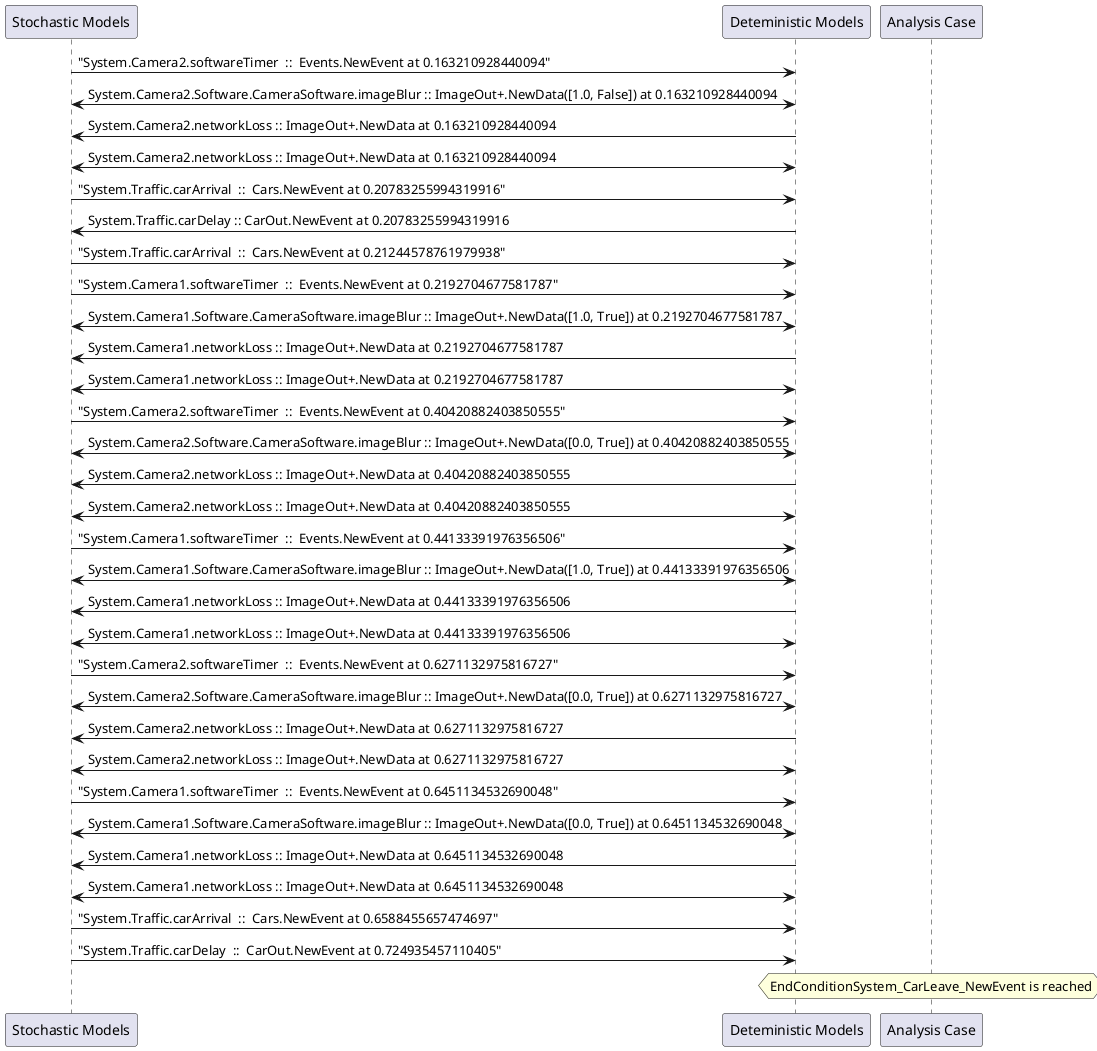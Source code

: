 
	@startuml
	participant "Stochastic Models" as stochmodel
	participant "Deteministic Models" as detmodel
	participant "Analysis Case" as analysis
	{25444_stop} stochmodel -> detmodel : "System.Camera2.softwareTimer  ::  Events.NewEvent at 0.163210928440094"
detmodel <-> stochmodel : System.Camera2.Software.CameraSoftware.imageBlur :: ImageOut+.NewData([1.0, False]) at 0.163210928440094
detmodel -> stochmodel : System.Camera2.networkLoss :: ImageOut+.NewData at 0.163210928440094
detmodel <-> stochmodel : System.Camera2.networkLoss :: ImageOut+.NewData at 0.163210928440094
{25459_stop} stochmodel -> detmodel : "System.Traffic.carArrival  ::  Cars.NewEvent at 0.20783255994319916"
{25467_start} detmodel -> stochmodel : System.Traffic.carDelay :: CarOut.NewEvent at 0.20783255994319916
{25460_stop} stochmodel -> detmodel : "System.Traffic.carArrival  ::  Cars.NewEvent at 0.21244578761979938"
{25429_stop} stochmodel -> detmodel : "System.Camera1.softwareTimer  ::  Events.NewEvent at 0.2192704677581787"
detmodel <-> stochmodel : System.Camera1.Software.CameraSoftware.imageBlur :: ImageOut+.NewData([1.0, True]) at 0.2192704677581787
detmodel -> stochmodel : System.Camera1.networkLoss :: ImageOut+.NewData at 0.2192704677581787
detmodel <-> stochmodel : System.Camera1.networkLoss :: ImageOut+.NewData at 0.2192704677581787
{25445_stop} stochmodel -> detmodel : "System.Camera2.softwareTimer  ::  Events.NewEvent at 0.40420882403850555"
detmodel <-> stochmodel : System.Camera2.Software.CameraSoftware.imageBlur :: ImageOut+.NewData([0.0, True]) at 0.40420882403850555
detmodel -> stochmodel : System.Camera2.networkLoss :: ImageOut+.NewData at 0.40420882403850555
detmodel <-> stochmodel : System.Camera2.networkLoss :: ImageOut+.NewData at 0.40420882403850555
{25430_stop} stochmodel -> detmodel : "System.Camera1.softwareTimer  ::  Events.NewEvent at 0.44133391976356506"
detmodel <-> stochmodel : System.Camera1.Software.CameraSoftware.imageBlur :: ImageOut+.NewData([1.0, True]) at 0.44133391976356506
detmodel -> stochmodel : System.Camera1.networkLoss :: ImageOut+.NewData at 0.44133391976356506
detmodel <-> stochmodel : System.Camera1.networkLoss :: ImageOut+.NewData at 0.44133391976356506
{25446_stop} stochmodel -> detmodel : "System.Camera2.softwareTimer  ::  Events.NewEvent at 0.6271132975816727"
detmodel <-> stochmodel : System.Camera2.Software.CameraSoftware.imageBlur :: ImageOut+.NewData([0.0, True]) at 0.6271132975816727
detmodel -> stochmodel : System.Camera2.networkLoss :: ImageOut+.NewData at 0.6271132975816727
detmodel <-> stochmodel : System.Camera2.networkLoss :: ImageOut+.NewData at 0.6271132975816727
{25431_stop} stochmodel -> detmodel : "System.Camera1.softwareTimer  ::  Events.NewEvent at 0.6451134532690048"
detmodel <-> stochmodel : System.Camera1.Software.CameraSoftware.imageBlur :: ImageOut+.NewData([0.0, True]) at 0.6451134532690048
detmodel -> stochmodel : System.Camera1.networkLoss :: ImageOut+.NewData at 0.6451134532690048
detmodel <-> stochmodel : System.Camera1.networkLoss :: ImageOut+.NewData at 0.6451134532690048
{25461_stop} stochmodel -> detmodel : "System.Traffic.carArrival  ::  Cars.NewEvent at 0.6588455657474697"
{25467_stop} stochmodel -> detmodel : "System.Traffic.carDelay  ::  CarOut.NewEvent at 0.724935457110405"
{25467_start} <-> {25467_stop} : delay
hnote over analysis 
EndConditionSystem_CarLeave_NewEvent is reached
endnote
@enduml